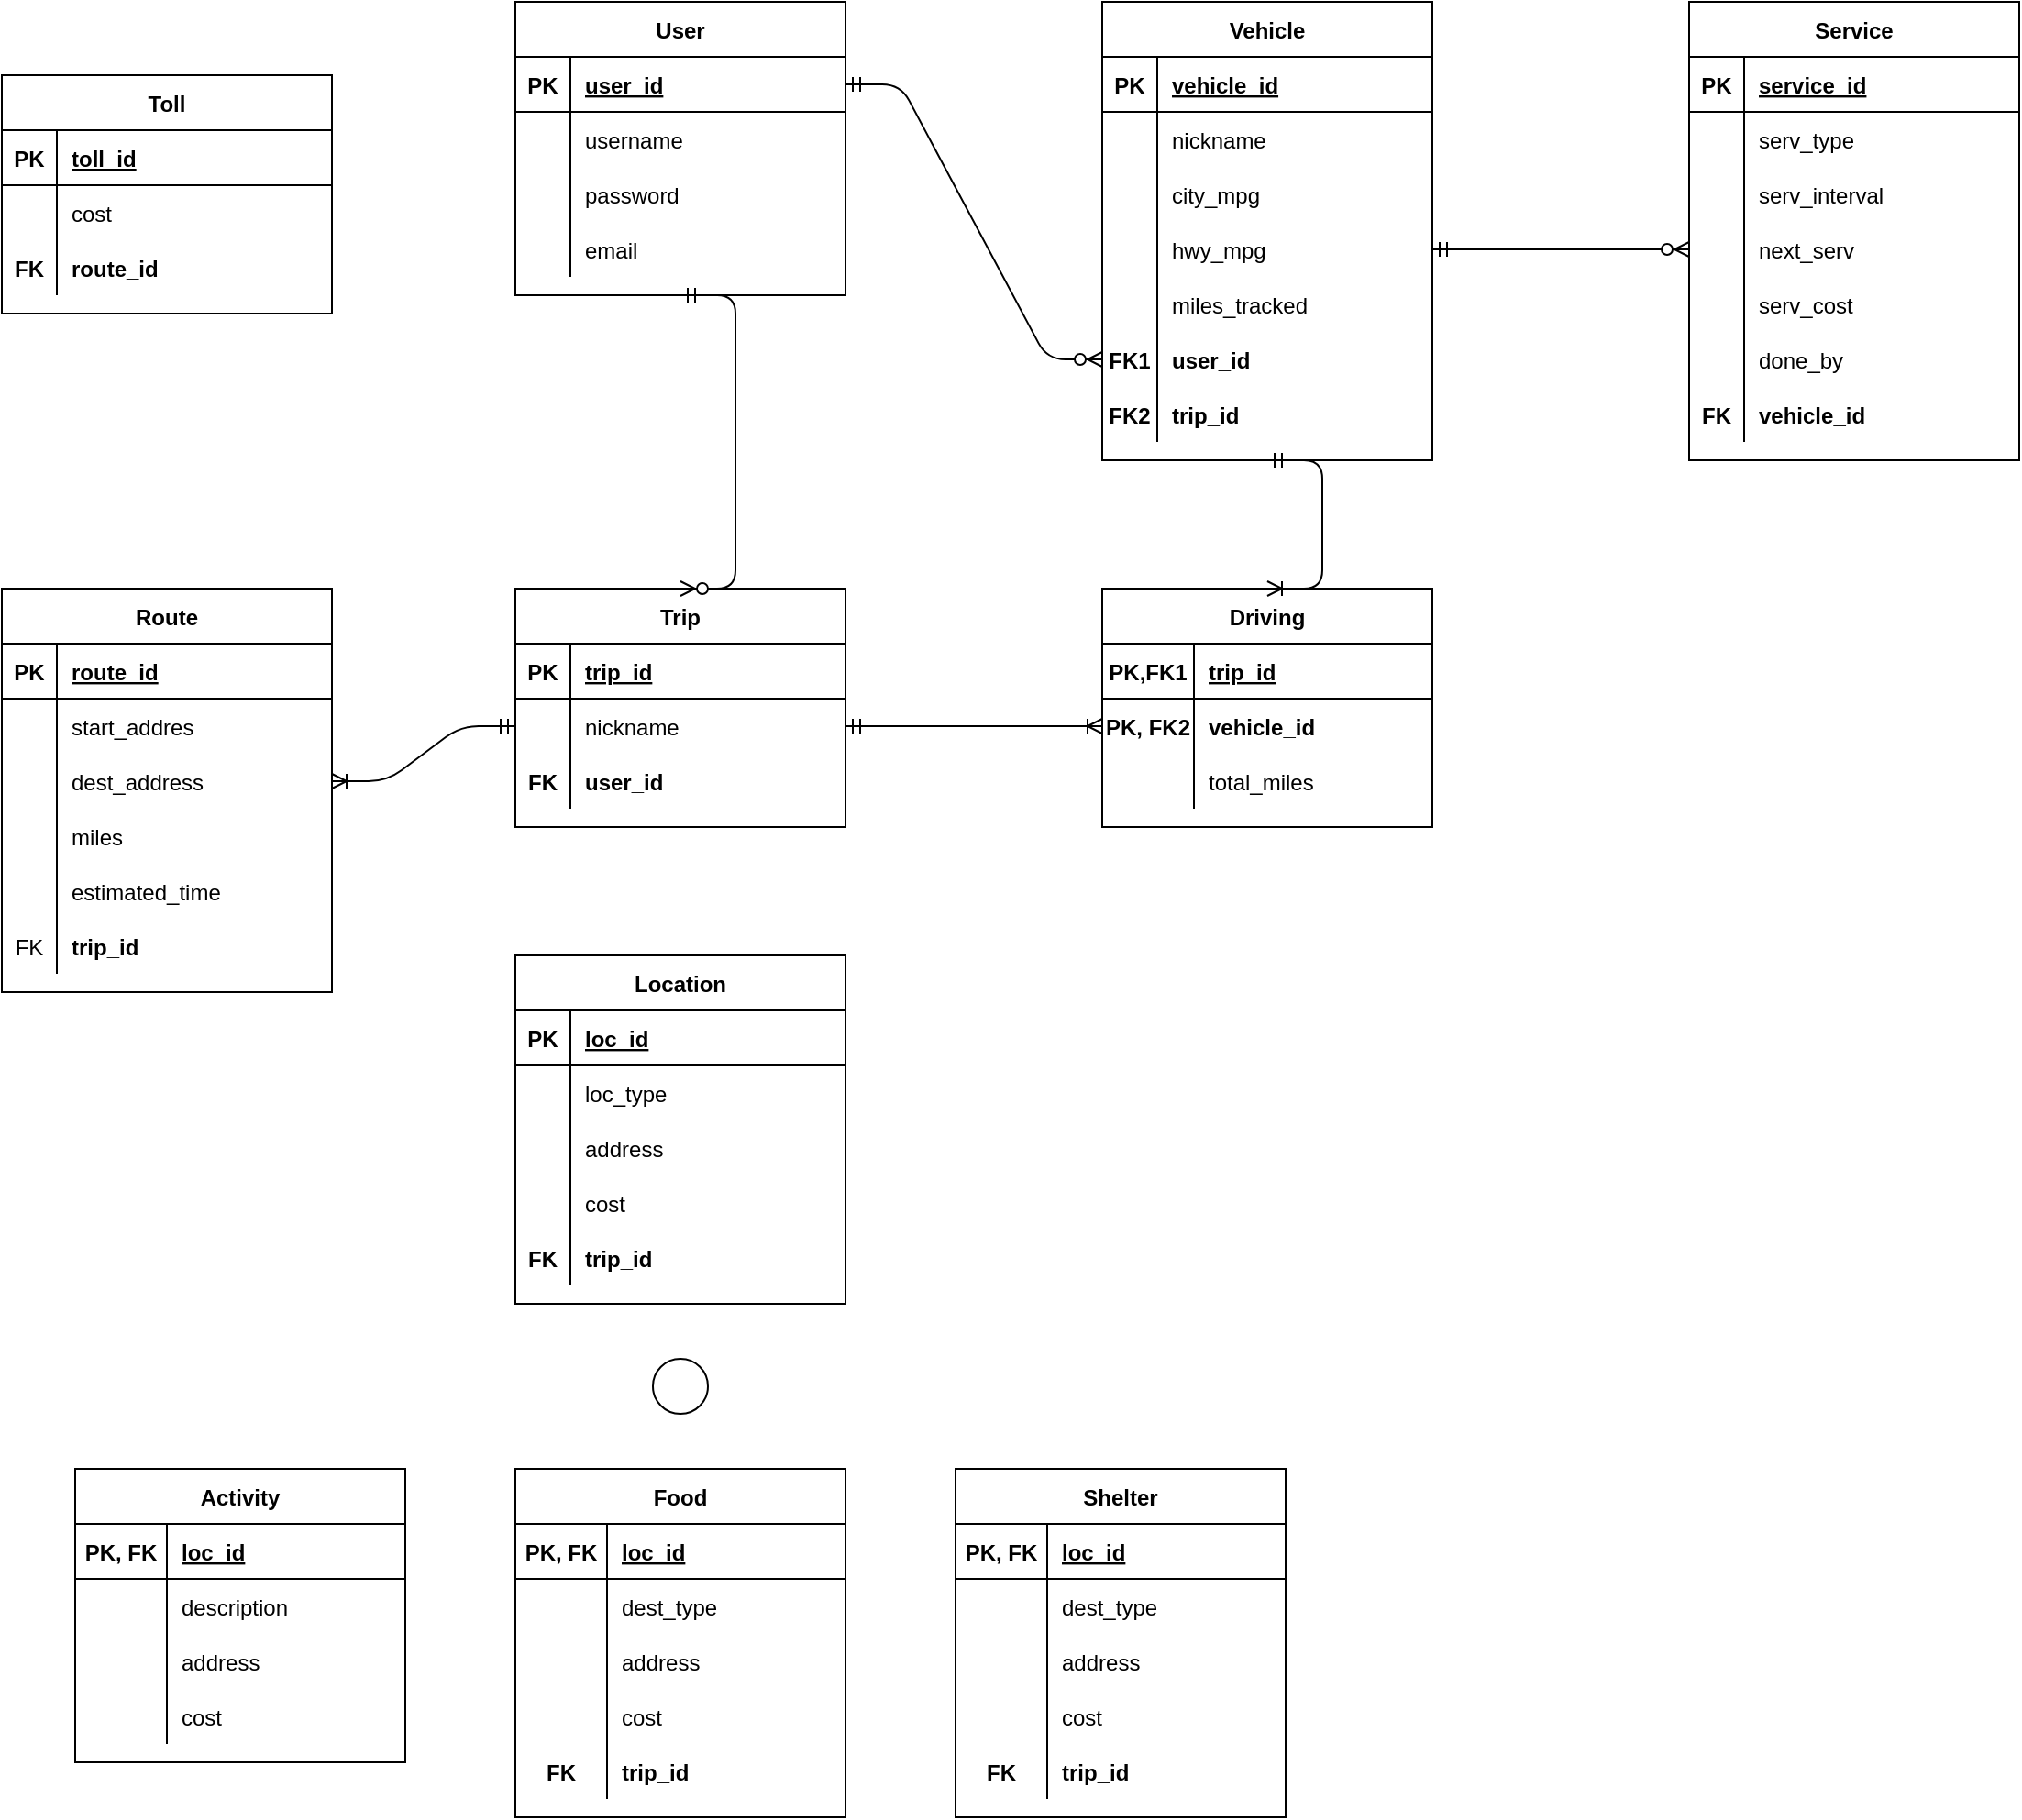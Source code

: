 <mxfile version="14.4.2" type="github">
  <diagram name="Page-1" id="9f46799a-70d6-7492-0946-bef42562c5a5">
    <mxGraphModel dx="2946" dy="1103" grid="1" gridSize="10" guides="1" tooltips="1" connect="1" arrows="1" fold="1" page="1" pageScale="1" pageWidth="1100" pageHeight="850" background="#ffffff" math="0" shadow="0">
      <root>
        <mxCell id="0" />
        <mxCell id="1" parent="0" />
        <mxCell id="Mc22LgpbHQMwx9RBva0N-15" value="Vehicle" style="shape=table;startSize=30;container=1;collapsible=1;childLayout=tableLayout;fixedRows=1;rowLines=0;fontStyle=1;align=center;resizeLast=1;" vertex="1" parent="1">
          <mxGeometry x="850" y="80" width="180" height="250" as="geometry" />
        </mxCell>
        <mxCell id="Mc22LgpbHQMwx9RBva0N-16" value="" style="shape=partialRectangle;collapsible=0;dropTarget=0;pointerEvents=0;fillColor=none;top=0;left=0;bottom=1;right=0;points=[[0,0.5],[1,0.5]];portConstraint=eastwest;" vertex="1" parent="Mc22LgpbHQMwx9RBva0N-15">
          <mxGeometry y="30" width="180" height="30" as="geometry" />
        </mxCell>
        <mxCell id="Mc22LgpbHQMwx9RBva0N-17" value="PK" style="shape=partialRectangle;connectable=0;fillColor=none;top=0;left=0;bottom=0;right=0;fontStyle=1;overflow=hidden;" vertex="1" parent="Mc22LgpbHQMwx9RBva0N-16">
          <mxGeometry width="30.0" height="30" as="geometry" />
        </mxCell>
        <mxCell id="Mc22LgpbHQMwx9RBva0N-18" value="vehicle_id" style="shape=partialRectangle;connectable=0;fillColor=none;top=0;left=0;bottom=0;right=0;align=left;spacingLeft=6;fontStyle=5;overflow=hidden;" vertex="1" parent="Mc22LgpbHQMwx9RBva0N-16">
          <mxGeometry x="30.0" width="150" height="30" as="geometry" />
        </mxCell>
        <mxCell id="Mc22LgpbHQMwx9RBva0N-19" value="" style="shape=partialRectangle;collapsible=0;dropTarget=0;pointerEvents=0;fillColor=none;top=0;left=0;bottom=0;right=0;points=[[0,0.5],[1,0.5]];portConstraint=eastwest;" vertex="1" parent="Mc22LgpbHQMwx9RBva0N-15">
          <mxGeometry y="60" width="180" height="30" as="geometry" />
        </mxCell>
        <mxCell id="Mc22LgpbHQMwx9RBva0N-20" value="" style="shape=partialRectangle;connectable=0;fillColor=none;top=0;left=0;bottom=0;right=0;editable=1;overflow=hidden;" vertex="1" parent="Mc22LgpbHQMwx9RBva0N-19">
          <mxGeometry width="30.0" height="30" as="geometry" />
        </mxCell>
        <mxCell id="Mc22LgpbHQMwx9RBva0N-21" value="nickname" style="shape=partialRectangle;connectable=0;fillColor=none;top=0;left=0;bottom=0;right=0;align=left;spacingLeft=6;overflow=hidden;" vertex="1" parent="Mc22LgpbHQMwx9RBva0N-19">
          <mxGeometry x="30.0" width="150" height="30" as="geometry" />
        </mxCell>
        <mxCell id="Mc22LgpbHQMwx9RBva0N-22" value="" style="shape=partialRectangle;collapsible=0;dropTarget=0;pointerEvents=0;fillColor=none;top=0;left=0;bottom=0;right=0;points=[[0,0.5],[1,0.5]];portConstraint=eastwest;" vertex="1" parent="Mc22LgpbHQMwx9RBva0N-15">
          <mxGeometry y="90" width="180" height="30" as="geometry" />
        </mxCell>
        <mxCell id="Mc22LgpbHQMwx9RBva0N-23" value="" style="shape=partialRectangle;connectable=0;fillColor=none;top=0;left=0;bottom=0;right=0;editable=1;overflow=hidden;" vertex="1" parent="Mc22LgpbHQMwx9RBva0N-22">
          <mxGeometry width="30.0" height="30" as="geometry" />
        </mxCell>
        <mxCell id="Mc22LgpbHQMwx9RBva0N-24" value="city_mpg" style="shape=partialRectangle;connectable=0;fillColor=none;top=0;left=0;bottom=0;right=0;align=left;spacingLeft=6;overflow=hidden;" vertex="1" parent="Mc22LgpbHQMwx9RBva0N-22">
          <mxGeometry x="30.0" width="150" height="30" as="geometry" />
        </mxCell>
        <mxCell id="Mc22LgpbHQMwx9RBva0N-25" value="" style="shape=partialRectangle;collapsible=0;dropTarget=0;pointerEvents=0;fillColor=none;top=0;left=0;bottom=0;right=0;points=[[0,0.5],[1,0.5]];portConstraint=eastwest;" vertex="1" parent="Mc22LgpbHQMwx9RBva0N-15">
          <mxGeometry y="120" width="180" height="30" as="geometry" />
        </mxCell>
        <mxCell id="Mc22LgpbHQMwx9RBva0N-26" value="" style="shape=partialRectangle;connectable=0;fillColor=none;top=0;left=0;bottom=0;right=0;editable=1;overflow=hidden;" vertex="1" parent="Mc22LgpbHQMwx9RBva0N-25">
          <mxGeometry width="30.0" height="30" as="geometry" />
        </mxCell>
        <mxCell id="Mc22LgpbHQMwx9RBva0N-27" value="hwy_mpg" style="shape=partialRectangle;connectable=0;fillColor=none;top=0;left=0;bottom=0;right=0;align=left;spacingLeft=6;overflow=hidden;" vertex="1" parent="Mc22LgpbHQMwx9RBva0N-25">
          <mxGeometry x="30.0" width="150" height="30" as="geometry" />
        </mxCell>
        <mxCell id="Mc22LgpbHQMwx9RBva0N-49" value="" style="shape=partialRectangle;collapsible=0;dropTarget=0;pointerEvents=0;fillColor=none;top=0;left=0;bottom=0;right=0;points=[[0,0.5],[1,0.5]];portConstraint=eastwest;" vertex="1" parent="Mc22LgpbHQMwx9RBva0N-15">
          <mxGeometry y="150" width="180" height="30" as="geometry" />
        </mxCell>
        <mxCell id="Mc22LgpbHQMwx9RBva0N-50" value="" style="shape=partialRectangle;connectable=0;fillColor=none;top=0;left=0;bottom=0;right=0;editable=1;overflow=hidden;" vertex="1" parent="Mc22LgpbHQMwx9RBva0N-49">
          <mxGeometry width="30.0" height="30" as="geometry" />
        </mxCell>
        <mxCell id="Mc22LgpbHQMwx9RBva0N-51" value="miles_tracked" style="shape=partialRectangle;connectable=0;fillColor=none;top=0;left=0;bottom=0;right=0;align=left;spacingLeft=6;overflow=hidden;" vertex="1" parent="Mc22LgpbHQMwx9RBva0N-49">
          <mxGeometry x="30.0" width="150" height="30" as="geometry" />
        </mxCell>
        <mxCell id="Mc22LgpbHQMwx9RBva0N-52" value="" style="shape=partialRectangle;collapsible=0;dropTarget=0;pointerEvents=0;fillColor=none;top=0;left=0;bottom=0;right=0;points=[[0,0.5],[1,0.5]];portConstraint=eastwest;" vertex="1" parent="Mc22LgpbHQMwx9RBva0N-15">
          <mxGeometry y="180" width="180" height="30" as="geometry" />
        </mxCell>
        <mxCell id="Mc22LgpbHQMwx9RBva0N-53" value="FK1" style="shape=partialRectangle;connectable=0;fillColor=none;top=0;left=0;bottom=0;right=0;editable=1;overflow=hidden;fontStyle=1" vertex="1" parent="Mc22LgpbHQMwx9RBva0N-52">
          <mxGeometry width="30.0" height="30" as="geometry" />
        </mxCell>
        <mxCell id="Mc22LgpbHQMwx9RBva0N-54" value="user_id" style="shape=partialRectangle;connectable=0;fillColor=none;top=0;left=0;bottom=0;right=0;align=left;spacingLeft=6;overflow=hidden;fontStyle=1" vertex="1" parent="Mc22LgpbHQMwx9RBva0N-52">
          <mxGeometry x="30.0" width="150" height="30" as="geometry" />
        </mxCell>
        <mxCell id="Mc22LgpbHQMwx9RBva0N-89" value="" style="shape=partialRectangle;collapsible=0;dropTarget=0;pointerEvents=0;fillColor=none;top=0;left=0;bottom=0;right=0;points=[[0,0.5],[1,0.5]];portConstraint=eastwest;" vertex="1" parent="Mc22LgpbHQMwx9RBva0N-15">
          <mxGeometry y="210" width="180" height="30" as="geometry" />
        </mxCell>
        <mxCell id="Mc22LgpbHQMwx9RBva0N-90" value="FK2" style="shape=partialRectangle;connectable=0;fillColor=none;top=0;left=0;bottom=0;right=0;editable=1;overflow=hidden;fontStyle=1" vertex="1" parent="Mc22LgpbHQMwx9RBva0N-89">
          <mxGeometry width="30.0" height="30" as="geometry" />
        </mxCell>
        <mxCell id="Mc22LgpbHQMwx9RBva0N-91" value="trip_id" style="shape=partialRectangle;connectable=0;fillColor=none;top=0;left=0;bottom=0;right=0;align=left;spacingLeft=6;overflow=hidden;fontStyle=1" vertex="1" parent="Mc22LgpbHQMwx9RBva0N-89">
          <mxGeometry x="30.0" width="150" height="30" as="geometry" />
        </mxCell>
        <mxCell id="Mc22LgpbHQMwx9RBva0N-32" value="User" style="shape=table;startSize=30;container=1;collapsible=1;childLayout=tableLayout;fixedRows=1;rowLines=0;fontStyle=1;align=center;resizeLast=1;" vertex="1" parent="1">
          <mxGeometry x="530" y="80" width="180" height="160" as="geometry" />
        </mxCell>
        <mxCell id="Mc22LgpbHQMwx9RBva0N-33" value="" style="shape=partialRectangle;collapsible=0;dropTarget=0;pointerEvents=0;fillColor=none;top=0;left=0;bottom=1;right=0;points=[[0,0.5],[1,0.5]];portConstraint=eastwest;" vertex="1" parent="Mc22LgpbHQMwx9RBva0N-32">
          <mxGeometry y="30" width="180" height="30" as="geometry" />
        </mxCell>
        <mxCell id="Mc22LgpbHQMwx9RBva0N-34" value="PK" style="shape=partialRectangle;connectable=0;fillColor=none;top=0;left=0;bottom=0;right=0;fontStyle=1;overflow=hidden;" vertex="1" parent="Mc22LgpbHQMwx9RBva0N-33">
          <mxGeometry width="30" height="30" as="geometry" />
        </mxCell>
        <mxCell id="Mc22LgpbHQMwx9RBva0N-35" value="user_id" style="shape=partialRectangle;connectable=0;fillColor=none;top=0;left=0;bottom=0;right=0;align=left;spacingLeft=6;fontStyle=5;overflow=hidden;" vertex="1" parent="Mc22LgpbHQMwx9RBva0N-33">
          <mxGeometry x="30" width="150" height="30" as="geometry" />
        </mxCell>
        <mxCell id="Mc22LgpbHQMwx9RBva0N-36" value="" style="shape=partialRectangle;collapsible=0;dropTarget=0;pointerEvents=0;fillColor=none;top=0;left=0;bottom=0;right=0;points=[[0,0.5],[1,0.5]];portConstraint=eastwest;" vertex="1" parent="Mc22LgpbHQMwx9RBva0N-32">
          <mxGeometry y="60" width="180" height="30" as="geometry" />
        </mxCell>
        <mxCell id="Mc22LgpbHQMwx9RBva0N-37" value="" style="shape=partialRectangle;connectable=0;fillColor=none;top=0;left=0;bottom=0;right=0;editable=1;overflow=hidden;" vertex="1" parent="Mc22LgpbHQMwx9RBva0N-36">
          <mxGeometry width="30" height="30" as="geometry" />
        </mxCell>
        <mxCell id="Mc22LgpbHQMwx9RBva0N-38" value="username" style="shape=partialRectangle;connectable=0;fillColor=none;top=0;left=0;bottom=0;right=0;align=left;spacingLeft=6;overflow=hidden;" vertex="1" parent="Mc22LgpbHQMwx9RBva0N-36">
          <mxGeometry x="30" width="150" height="30" as="geometry" />
        </mxCell>
        <mxCell id="Mc22LgpbHQMwx9RBva0N-39" value="" style="shape=partialRectangle;collapsible=0;dropTarget=0;pointerEvents=0;fillColor=none;top=0;left=0;bottom=0;right=0;points=[[0,0.5],[1,0.5]];portConstraint=eastwest;" vertex="1" parent="Mc22LgpbHQMwx9RBva0N-32">
          <mxGeometry y="90" width="180" height="30" as="geometry" />
        </mxCell>
        <mxCell id="Mc22LgpbHQMwx9RBva0N-40" value="" style="shape=partialRectangle;connectable=0;fillColor=none;top=0;left=0;bottom=0;right=0;editable=1;overflow=hidden;" vertex="1" parent="Mc22LgpbHQMwx9RBva0N-39">
          <mxGeometry width="30" height="30" as="geometry" />
        </mxCell>
        <mxCell id="Mc22LgpbHQMwx9RBva0N-41" value="password" style="shape=partialRectangle;connectable=0;fillColor=none;top=0;left=0;bottom=0;right=0;align=left;spacingLeft=6;overflow=hidden;" vertex="1" parent="Mc22LgpbHQMwx9RBva0N-39">
          <mxGeometry x="30" width="150" height="30" as="geometry" />
        </mxCell>
        <mxCell id="Mc22LgpbHQMwx9RBva0N-42" value="" style="shape=partialRectangle;collapsible=0;dropTarget=0;pointerEvents=0;fillColor=none;top=0;left=0;bottom=0;right=0;points=[[0,0.5],[1,0.5]];portConstraint=eastwest;" vertex="1" parent="Mc22LgpbHQMwx9RBva0N-32">
          <mxGeometry y="120" width="180" height="30" as="geometry" />
        </mxCell>
        <mxCell id="Mc22LgpbHQMwx9RBva0N-43" value="" style="shape=partialRectangle;connectable=0;fillColor=none;top=0;left=0;bottom=0;right=0;editable=1;overflow=hidden;" vertex="1" parent="Mc22LgpbHQMwx9RBva0N-42">
          <mxGeometry width="30" height="30" as="geometry" />
        </mxCell>
        <mxCell id="Mc22LgpbHQMwx9RBva0N-44" value="email" style="shape=partialRectangle;connectable=0;fillColor=none;top=0;left=0;bottom=0;right=0;align=left;spacingLeft=6;overflow=hidden;" vertex="1" parent="Mc22LgpbHQMwx9RBva0N-42">
          <mxGeometry x="30" width="150" height="30" as="geometry" />
        </mxCell>
        <mxCell id="Mc22LgpbHQMwx9RBva0N-48" value="" style="edgeStyle=entityRelationEdgeStyle;fontSize=12;html=1;endArrow=ERzeroToMany;startArrow=ERmandOne;entryX=0;entryY=0.5;entryDx=0;entryDy=0;exitX=1;exitY=0.5;exitDx=0;exitDy=0;" edge="1" parent="1" source="Mc22LgpbHQMwx9RBva0N-33" target="Mc22LgpbHQMwx9RBva0N-52">
          <mxGeometry width="100" height="100" relative="1" as="geometry">
            <mxPoint x="720" y="155" as="sourcePoint" />
            <mxPoint x="620" y="350" as="targetPoint" />
          </mxGeometry>
        </mxCell>
        <mxCell id="Mc22LgpbHQMwx9RBva0N-92" value="Service" style="shape=table;startSize=30;container=1;collapsible=1;childLayout=tableLayout;fixedRows=1;rowLines=0;fontStyle=1;align=center;resizeLast=1;" vertex="1" parent="1">
          <mxGeometry x="1170" y="80" width="180" height="250" as="geometry" />
        </mxCell>
        <mxCell id="Mc22LgpbHQMwx9RBva0N-93" value="" style="shape=partialRectangle;collapsible=0;dropTarget=0;pointerEvents=0;fillColor=none;top=0;left=0;bottom=1;right=0;points=[[0,0.5],[1,0.5]];portConstraint=eastwest;" vertex="1" parent="Mc22LgpbHQMwx9RBva0N-92">
          <mxGeometry y="30" width="180" height="30" as="geometry" />
        </mxCell>
        <mxCell id="Mc22LgpbHQMwx9RBva0N-94" value="PK" style="shape=partialRectangle;connectable=0;fillColor=none;top=0;left=0;bottom=0;right=0;fontStyle=1;overflow=hidden;" vertex="1" parent="Mc22LgpbHQMwx9RBva0N-93">
          <mxGeometry width="30.0" height="30" as="geometry" />
        </mxCell>
        <mxCell id="Mc22LgpbHQMwx9RBva0N-95" value="service_id" style="shape=partialRectangle;connectable=0;fillColor=none;top=0;left=0;bottom=0;right=0;align=left;spacingLeft=6;fontStyle=5;overflow=hidden;" vertex="1" parent="Mc22LgpbHQMwx9RBva0N-93">
          <mxGeometry x="30.0" width="150" height="30" as="geometry" />
        </mxCell>
        <mxCell id="Mc22LgpbHQMwx9RBva0N-96" value="" style="shape=partialRectangle;collapsible=0;dropTarget=0;pointerEvents=0;fillColor=none;top=0;left=0;bottom=0;right=0;points=[[0,0.5],[1,0.5]];portConstraint=eastwest;" vertex="1" parent="Mc22LgpbHQMwx9RBva0N-92">
          <mxGeometry y="60" width="180" height="30" as="geometry" />
        </mxCell>
        <mxCell id="Mc22LgpbHQMwx9RBva0N-97" value="" style="shape=partialRectangle;connectable=0;fillColor=none;top=0;left=0;bottom=0;right=0;editable=1;overflow=hidden;" vertex="1" parent="Mc22LgpbHQMwx9RBva0N-96">
          <mxGeometry width="30.0" height="30" as="geometry" />
        </mxCell>
        <mxCell id="Mc22LgpbHQMwx9RBva0N-98" value="serv_type" style="shape=partialRectangle;connectable=0;fillColor=none;top=0;left=0;bottom=0;right=0;align=left;spacingLeft=6;overflow=hidden;" vertex="1" parent="Mc22LgpbHQMwx9RBva0N-96">
          <mxGeometry x="30.0" width="150" height="30" as="geometry" />
        </mxCell>
        <mxCell id="Mc22LgpbHQMwx9RBva0N-99" value="" style="shape=partialRectangle;collapsible=0;dropTarget=0;pointerEvents=0;fillColor=none;top=0;left=0;bottom=0;right=0;points=[[0,0.5],[1,0.5]];portConstraint=eastwest;" vertex="1" parent="Mc22LgpbHQMwx9RBva0N-92">
          <mxGeometry y="90" width="180" height="30" as="geometry" />
        </mxCell>
        <mxCell id="Mc22LgpbHQMwx9RBva0N-100" value="" style="shape=partialRectangle;connectable=0;fillColor=none;top=0;left=0;bottom=0;right=0;editable=1;overflow=hidden;" vertex="1" parent="Mc22LgpbHQMwx9RBva0N-99">
          <mxGeometry width="30.0" height="30" as="geometry" />
        </mxCell>
        <mxCell id="Mc22LgpbHQMwx9RBva0N-101" value="serv_interval" style="shape=partialRectangle;connectable=0;fillColor=none;top=0;left=0;bottom=0;right=0;align=left;spacingLeft=6;overflow=hidden;" vertex="1" parent="Mc22LgpbHQMwx9RBva0N-99">
          <mxGeometry x="30.0" width="150" height="30" as="geometry" />
        </mxCell>
        <mxCell id="Mc22LgpbHQMwx9RBva0N-102" value="" style="shape=partialRectangle;collapsible=0;dropTarget=0;pointerEvents=0;fillColor=none;top=0;left=0;bottom=0;right=0;points=[[0,0.5],[1,0.5]];portConstraint=eastwest;" vertex="1" parent="Mc22LgpbHQMwx9RBva0N-92">
          <mxGeometry y="120" width="180" height="30" as="geometry" />
        </mxCell>
        <mxCell id="Mc22LgpbHQMwx9RBva0N-103" value="" style="shape=partialRectangle;connectable=0;fillColor=none;top=0;left=0;bottom=0;right=0;editable=1;overflow=hidden;" vertex="1" parent="Mc22LgpbHQMwx9RBva0N-102">
          <mxGeometry width="30.0" height="30" as="geometry" />
        </mxCell>
        <mxCell id="Mc22LgpbHQMwx9RBva0N-104" value="next_serv" style="shape=partialRectangle;connectable=0;fillColor=none;top=0;left=0;bottom=0;right=0;align=left;spacingLeft=6;overflow=hidden;" vertex="1" parent="Mc22LgpbHQMwx9RBva0N-102">
          <mxGeometry x="30.0" width="150" height="30" as="geometry" />
        </mxCell>
        <mxCell id="Mc22LgpbHQMwx9RBva0N-105" value="" style="shape=partialRectangle;collapsible=0;dropTarget=0;pointerEvents=0;fillColor=none;top=0;left=0;bottom=0;right=0;points=[[0,0.5],[1,0.5]];portConstraint=eastwest;" vertex="1" parent="Mc22LgpbHQMwx9RBva0N-92">
          <mxGeometry y="150" width="180" height="30" as="geometry" />
        </mxCell>
        <mxCell id="Mc22LgpbHQMwx9RBva0N-106" value="" style="shape=partialRectangle;connectable=0;fillColor=none;top=0;left=0;bottom=0;right=0;editable=1;overflow=hidden;" vertex="1" parent="Mc22LgpbHQMwx9RBva0N-105">
          <mxGeometry width="30.0" height="30" as="geometry" />
        </mxCell>
        <mxCell id="Mc22LgpbHQMwx9RBva0N-107" value="serv_cost" style="shape=partialRectangle;connectable=0;fillColor=none;top=0;left=0;bottom=0;right=0;align=left;spacingLeft=6;overflow=hidden;" vertex="1" parent="Mc22LgpbHQMwx9RBva0N-105">
          <mxGeometry x="30.0" width="150" height="30" as="geometry" />
        </mxCell>
        <mxCell id="Mc22LgpbHQMwx9RBva0N-108" value="" style="shape=partialRectangle;collapsible=0;dropTarget=0;pointerEvents=0;fillColor=none;top=0;left=0;bottom=0;right=0;points=[[0,0.5],[1,0.5]];portConstraint=eastwest;" vertex="1" parent="Mc22LgpbHQMwx9RBva0N-92">
          <mxGeometry y="180" width="180" height="30" as="geometry" />
        </mxCell>
        <mxCell id="Mc22LgpbHQMwx9RBva0N-109" value="" style="shape=partialRectangle;connectable=0;fillColor=none;top=0;left=0;bottom=0;right=0;editable=1;overflow=hidden;fontStyle=1" vertex="1" parent="Mc22LgpbHQMwx9RBva0N-108">
          <mxGeometry width="30.0" height="30" as="geometry" />
        </mxCell>
        <mxCell id="Mc22LgpbHQMwx9RBva0N-110" value="done_by" style="shape=partialRectangle;connectable=0;fillColor=none;top=0;left=0;bottom=0;right=0;align=left;spacingLeft=6;overflow=hidden;fontStyle=0" vertex="1" parent="Mc22LgpbHQMwx9RBva0N-108">
          <mxGeometry x="30.0" width="150" height="30" as="geometry" />
        </mxCell>
        <mxCell id="Mc22LgpbHQMwx9RBva0N-111" value="" style="shape=partialRectangle;collapsible=0;dropTarget=0;pointerEvents=0;fillColor=none;top=0;left=0;bottom=0;right=0;points=[[0,0.5],[1,0.5]];portConstraint=eastwest;" vertex="1" parent="Mc22LgpbHQMwx9RBva0N-92">
          <mxGeometry y="210" width="180" height="30" as="geometry" />
        </mxCell>
        <mxCell id="Mc22LgpbHQMwx9RBva0N-112" value="FK" style="shape=partialRectangle;connectable=0;fillColor=none;top=0;left=0;bottom=0;right=0;editable=1;overflow=hidden;fontStyle=1" vertex="1" parent="Mc22LgpbHQMwx9RBva0N-111">
          <mxGeometry width="30.0" height="30" as="geometry" />
        </mxCell>
        <mxCell id="Mc22LgpbHQMwx9RBva0N-113" value="vehicle_id" style="shape=partialRectangle;connectable=0;fillColor=none;top=0;left=0;bottom=0;right=0;align=left;spacingLeft=6;overflow=hidden;fontStyle=1" vertex="1" parent="Mc22LgpbHQMwx9RBva0N-111">
          <mxGeometry x="30.0" width="150" height="30" as="geometry" />
        </mxCell>
        <mxCell id="Mc22LgpbHQMwx9RBva0N-114" value="" style="edgeStyle=entityRelationEdgeStyle;fontSize=12;html=1;endArrow=ERzeroToMany;startArrow=ERmandOne;exitX=1;exitY=0.5;exitDx=0;exitDy=0;entryX=0;entryY=0.5;entryDx=0;entryDy=0;" edge="1" parent="1" source="Mc22LgpbHQMwx9RBva0N-25" target="Mc22LgpbHQMwx9RBva0N-102">
          <mxGeometry width="100" height="100" relative="1" as="geometry">
            <mxPoint x="520" y="630" as="sourcePoint" />
            <mxPoint x="620" y="530" as="targetPoint" />
          </mxGeometry>
        </mxCell>
        <mxCell id="Mc22LgpbHQMwx9RBva0N-115" value="Trip" style="shape=table;startSize=30;container=1;collapsible=1;childLayout=tableLayout;fixedRows=1;rowLines=0;fontStyle=1;align=center;resizeLast=1;" vertex="1" parent="1">
          <mxGeometry x="530" y="400" width="180" height="130" as="geometry" />
        </mxCell>
        <mxCell id="Mc22LgpbHQMwx9RBva0N-116" value="" style="shape=partialRectangle;collapsible=0;dropTarget=0;pointerEvents=0;fillColor=none;top=0;left=0;bottom=1;right=0;points=[[0,0.5],[1,0.5]];portConstraint=eastwest;" vertex="1" parent="Mc22LgpbHQMwx9RBva0N-115">
          <mxGeometry y="30" width="180" height="30" as="geometry" />
        </mxCell>
        <mxCell id="Mc22LgpbHQMwx9RBva0N-117" value="PK" style="shape=partialRectangle;connectable=0;fillColor=none;top=0;left=0;bottom=0;right=0;fontStyle=1;overflow=hidden;" vertex="1" parent="Mc22LgpbHQMwx9RBva0N-116">
          <mxGeometry width="30" height="30" as="geometry" />
        </mxCell>
        <mxCell id="Mc22LgpbHQMwx9RBva0N-118" value="trip_id" style="shape=partialRectangle;connectable=0;fillColor=none;top=0;left=0;bottom=0;right=0;align=left;spacingLeft=6;fontStyle=5;overflow=hidden;" vertex="1" parent="Mc22LgpbHQMwx9RBva0N-116">
          <mxGeometry x="30" width="150" height="30" as="geometry" />
        </mxCell>
        <mxCell id="Mc22LgpbHQMwx9RBva0N-119" value="" style="shape=partialRectangle;collapsible=0;dropTarget=0;pointerEvents=0;fillColor=none;top=0;left=0;bottom=0;right=0;points=[[0,0.5],[1,0.5]];portConstraint=eastwest;" vertex="1" parent="Mc22LgpbHQMwx9RBva0N-115">
          <mxGeometry y="60" width="180" height="30" as="geometry" />
        </mxCell>
        <mxCell id="Mc22LgpbHQMwx9RBva0N-120" value="" style="shape=partialRectangle;connectable=0;fillColor=none;top=0;left=0;bottom=0;right=0;editable=1;overflow=hidden;" vertex="1" parent="Mc22LgpbHQMwx9RBva0N-119">
          <mxGeometry width="30" height="30" as="geometry" />
        </mxCell>
        <mxCell id="Mc22LgpbHQMwx9RBva0N-121" value="nickname" style="shape=partialRectangle;connectable=0;fillColor=none;top=0;left=0;bottom=0;right=0;align=left;spacingLeft=6;overflow=hidden;" vertex="1" parent="Mc22LgpbHQMwx9RBva0N-119">
          <mxGeometry x="30" width="150" height="30" as="geometry" />
        </mxCell>
        <mxCell id="Mc22LgpbHQMwx9RBva0N-128" value="" style="shape=partialRectangle;collapsible=0;dropTarget=0;pointerEvents=0;fillColor=none;top=0;left=0;bottom=0;right=0;points=[[0,0.5],[1,0.5]];portConstraint=eastwest;" vertex="1" parent="Mc22LgpbHQMwx9RBva0N-115">
          <mxGeometry y="90" width="180" height="30" as="geometry" />
        </mxCell>
        <mxCell id="Mc22LgpbHQMwx9RBva0N-129" value="FK" style="shape=partialRectangle;connectable=0;fillColor=none;top=0;left=0;bottom=0;right=0;editable=1;overflow=hidden;fontStyle=1" vertex="1" parent="Mc22LgpbHQMwx9RBva0N-128">
          <mxGeometry width="30" height="30" as="geometry" />
        </mxCell>
        <mxCell id="Mc22LgpbHQMwx9RBva0N-130" value="user_id" style="shape=partialRectangle;connectable=0;fillColor=none;top=0;left=0;bottom=0;right=0;align=left;spacingLeft=6;overflow=hidden;fontStyle=1" vertex="1" parent="Mc22LgpbHQMwx9RBva0N-128">
          <mxGeometry x="30" width="150" height="30" as="geometry" />
        </mxCell>
        <mxCell id="Mc22LgpbHQMwx9RBva0N-143" value="" style="edgeStyle=entityRelationEdgeStyle;fontSize=12;html=1;endArrow=ERzeroToMany;startArrow=ERmandOne;exitX=0.5;exitY=1;exitDx=0;exitDy=0;entryX=0.5;entryY=0;entryDx=0;entryDy=0;" edge="1" parent="1" source="Mc22LgpbHQMwx9RBva0N-32" target="Mc22LgpbHQMwx9RBva0N-115">
          <mxGeometry width="100" height="100" relative="1" as="geometry">
            <mxPoint x="360" y="240" as="sourcePoint" />
            <mxPoint x="410" y="480" as="targetPoint" />
          </mxGeometry>
        </mxCell>
        <mxCell id="Mc22LgpbHQMwx9RBva0N-149" value="Driving" style="shape=table;startSize=30;container=1;collapsible=1;childLayout=tableLayout;fixedRows=1;rowLines=0;fontStyle=1;align=center;resizeLast=1;" vertex="1" parent="1">
          <mxGeometry x="850" y="400" width="180" height="130" as="geometry" />
        </mxCell>
        <mxCell id="Mc22LgpbHQMwx9RBva0N-150" value="" style="shape=partialRectangle;collapsible=0;dropTarget=0;pointerEvents=0;fillColor=none;top=0;left=0;bottom=1;right=0;points=[[0,0.5],[1,0.5]];portConstraint=eastwest;" vertex="1" parent="Mc22LgpbHQMwx9RBva0N-149">
          <mxGeometry y="30" width="180" height="30" as="geometry" />
        </mxCell>
        <mxCell id="Mc22LgpbHQMwx9RBva0N-151" value="PK,FK1" style="shape=partialRectangle;connectable=0;fillColor=none;top=0;left=0;bottom=0;right=0;fontStyle=1;overflow=hidden;" vertex="1" parent="Mc22LgpbHQMwx9RBva0N-150">
          <mxGeometry width="50" height="30" as="geometry" />
        </mxCell>
        <mxCell id="Mc22LgpbHQMwx9RBva0N-152" value="trip_id" style="shape=partialRectangle;connectable=0;fillColor=none;top=0;left=0;bottom=0;right=0;align=left;spacingLeft=6;fontStyle=5;overflow=hidden;" vertex="1" parent="Mc22LgpbHQMwx9RBva0N-150">
          <mxGeometry x="50" width="130" height="30" as="geometry" />
        </mxCell>
        <mxCell id="Mc22LgpbHQMwx9RBva0N-156" value="" style="shape=partialRectangle;collapsible=0;dropTarget=0;pointerEvents=0;fillColor=none;top=0;left=0;bottom=0;right=0;points=[[0,0.5],[1,0.5]];portConstraint=eastwest;" vertex="1" parent="Mc22LgpbHQMwx9RBva0N-149">
          <mxGeometry y="60" width="180" height="30" as="geometry" />
        </mxCell>
        <mxCell id="Mc22LgpbHQMwx9RBva0N-157" value="PK, FK2" style="shape=partialRectangle;connectable=0;fillColor=none;top=0;left=0;bottom=0;right=0;editable=1;overflow=hidden;fontStyle=1" vertex="1" parent="Mc22LgpbHQMwx9RBva0N-156">
          <mxGeometry width="50" height="30" as="geometry" />
        </mxCell>
        <mxCell id="Mc22LgpbHQMwx9RBva0N-158" value="vehicle_id" style="shape=partialRectangle;connectable=0;fillColor=none;top=0;left=0;bottom=0;right=0;align=left;spacingLeft=6;overflow=hidden;fontStyle=1" vertex="1" parent="Mc22LgpbHQMwx9RBva0N-156">
          <mxGeometry x="50" width="130" height="30" as="geometry" />
        </mxCell>
        <mxCell id="Mc22LgpbHQMwx9RBva0N-178" value="" style="shape=partialRectangle;collapsible=0;dropTarget=0;pointerEvents=0;fillColor=none;top=0;left=0;bottom=0;right=0;points=[[0,0.5],[1,0.5]];portConstraint=eastwest;" vertex="1" parent="Mc22LgpbHQMwx9RBva0N-149">
          <mxGeometry y="90" width="180" height="30" as="geometry" />
        </mxCell>
        <mxCell id="Mc22LgpbHQMwx9RBva0N-179" value="" style="shape=partialRectangle;connectable=0;fillColor=none;top=0;left=0;bottom=0;right=0;editable=1;overflow=hidden;fontStyle=1" vertex="1" parent="Mc22LgpbHQMwx9RBva0N-178">
          <mxGeometry width="50" height="30" as="geometry" />
        </mxCell>
        <mxCell id="Mc22LgpbHQMwx9RBva0N-180" value="total_miles" style="shape=partialRectangle;connectable=0;fillColor=none;top=0;left=0;bottom=0;right=0;align=left;spacingLeft=6;overflow=hidden;fontStyle=0" vertex="1" parent="Mc22LgpbHQMwx9RBva0N-178">
          <mxGeometry x="50" width="130" height="30" as="geometry" />
        </mxCell>
        <mxCell id="Mc22LgpbHQMwx9RBva0N-160" value="" style="edgeStyle=entityRelationEdgeStyle;fontSize=12;html=1;endArrow=ERoneToMany;startArrow=ERmandOne;exitX=1;exitY=0.5;exitDx=0;exitDy=0;entryX=0;entryY=0.5;entryDx=0;entryDy=0;" edge="1" parent="1" source="Mc22LgpbHQMwx9RBva0N-119" target="Mc22LgpbHQMwx9RBva0N-156">
          <mxGeometry width="100" height="100" relative="1" as="geometry">
            <mxPoint x="520" y="440" as="sourcePoint" />
            <mxPoint x="620" y="340" as="targetPoint" />
          </mxGeometry>
        </mxCell>
        <mxCell id="Mc22LgpbHQMwx9RBva0N-161" value="" style="edgeStyle=entityRelationEdgeStyle;fontSize=12;html=1;endArrow=ERoneToMany;startArrow=ERmandOne;exitX=0.5;exitY=1;exitDx=0;exitDy=0;entryX=0.5;entryY=0;entryDx=0;entryDy=0;" edge="1" parent="1" source="Mc22LgpbHQMwx9RBva0N-15" target="Mc22LgpbHQMwx9RBva0N-149">
          <mxGeometry width="100" height="100" relative="1" as="geometry">
            <mxPoint x="720" y="485" as="sourcePoint" />
            <mxPoint x="880" y="370" as="targetPoint" />
          </mxGeometry>
        </mxCell>
        <mxCell id="Mc22LgpbHQMwx9RBva0N-162" value="Location" style="shape=table;startSize=30;container=1;collapsible=1;childLayout=tableLayout;fixedRows=1;rowLines=0;fontStyle=1;align=center;resizeLast=1;" vertex="1" parent="1">
          <mxGeometry x="530" y="600" width="180" height="190" as="geometry" />
        </mxCell>
        <mxCell id="Mc22LgpbHQMwx9RBva0N-163" value="" style="shape=partialRectangle;collapsible=0;dropTarget=0;pointerEvents=0;fillColor=none;top=0;left=0;bottom=1;right=0;points=[[0,0.5],[1,0.5]];portConstraint=eastwest;" vertex="1" parent="Mc22LgpbHQMwx9RBva0N-162">
          <mxGeometry y="30" width="180" height="30" as="geometry" />
        </mxCell>
        <mxCell id="Mc22LgpbHQMwx9RBva0N-164" value="PK" style="shape=partialRectangle;connectable=0;fillColor=none;top=0;left=0;bottom=0;right=0;fontStyle=1;overflow=hidden;" vertex="1" parent="Mc22LgpbHQMwx9RBva0N-163">
          <mxGeometry width="30" height="30" as="geometry" />
        </mxCell>
        <mxCell id="Mc22LgpbHQMwx9RBva0N-165" value="loc_id" style="shape=partialRectangle;connectable=0;fillColor=none;top=0;left=0;bottom=0;right=0;align=left;spacingLeft=6;fontStyle=5;overflow=hidden;" vertex="1" parent="Mc22LgpbHQMwx9RBva0N-163">
          <mxGeometry x="30" width="150" height="30" as="geometry" />
        </mxCell>
        <mxCell id="Mc22LgpbHQMwx9RBva0N-166" value="" style="shape=partialRectangle;collapsible=0;dropTarget=0;pointerEvents=0;fillColor=none;top=0;left=0;bottom=0;right=0;points=[[0,0.5],[1,0.5]];portConstraint=eastwest;" vertex="1" parent="Mc22LgpbHQMwx9RBva0N-162">
          <mxGeometry y="60" width="180" height="30" as="geometry" />
        </mxCell>
        <mxCell id="Mc22LgpbHQMwx9RBva0N-167" value="" style="shape=partialRectangle;connectable=0;fillColor=none;top=0;left=0;bottom=0;right=0;editable=1;overflow=hidden;" vertex="1" parent="Mc22LgpbHQMwx9RBva0N-166">
          <mxGeometry width="30" height="30" as="geometry" />
        </mxCell>
        <mxCell id="Mc22LgpbHQMwx9RBva0N-168" value="loc_type" style="shape=partialRectangle;connectable=0;fillColor=none;top=0;left=0;bottom=0;right=0;align=left;spacingLeft=6;overflow=hidden;" vertex="1" parent="Mc22LgpbHQMwx9RBva0N-166">
          <mxGeometry x="30" width="150" height="30" as="geometry" />
        </mxCell>
        <mxCell id="Mc22LgpbHQMwx9RBva0N-172" value="" style="shape=partialRectangle;collapsible=0;dropTarget=0;pointerEvents=0;fillColor=none;top=0;left=0;bottom=0;right=0;points=[[0,0.5],[1,0.5]];portConstraint=eastwest;" vertex="1" parent="Mc22LgpbHQMwx9RBva0N-162">
          <mxGeometry y="90" width="180" height="30" as="geometry" />
        </mxCell>
        <mxCell id="Mc22LgpbHQMwx9RBva0N-173" value="" style="shape=partialRectangle;connectable=0;fillColor=none;top=0;left=0;bottom=0;right=0;editable=1;overflow=hidden;" vertex="1" parent="Mc22LgpbHQMwx9RBva0N-172">
          <mxGeometry width="30" height="30" as="geometry" />
        </mxCell>
        <mxCell id="Mc22LgpbHQMwx9RBva0N-174" value="address" style="shape=partialRectangle;connectable=0;fillColor=none;top=0;left=0;bottom=0;right=0;align=left;spacingLeft=6;overflow=hidden;" vertex="1" parent="Mc22LgpbHQMwx9RBva0N-172">
          <mxGeometry x="30" width="150" height="30" as="geometry" />
        </mxCell>
        <mxCell id="Mc22LgpbHQMwx9RBva0N-175" value="" style="shape=partialRectangle;collapsible=0;dropTarget=0;pointerEvents=0;fillColor=none;top=0;left=0;bottom=0;right=0;points=[[0,0.5],[1,0.5]];portConstraint=eastwest;" vertex="1" parent="Mc22LgpbHQMwx9RBva0N-162">
          <mxGeometry y="120" width="180" height="30" as="geometry" />
        </mxCell>
        <mxCell id="Mc22LgpbHQMwx9RBva0N-176" value="" style="shape=partialRectangle;connectable=0;fillColor=none;top=0;left=0;bottom=0;right=0;editable=1;overflow=hidden;" vertex="1" parent="Mc22LgpbHQMwx9RBva0N-175">
          <mxGeometry width="30" height="30" as="geometry" />
        </mxCell>
        <mxCell id="Mc22LgpbHQMwx9RBva0N-177" value="cost" style="shape=partialRectangle;connectable=0;fillColor=none;top=0;left=0;bottom=0;right=0;align=left;spacingLeft=6;overflow=hidden;" vertex="1" parent="Mc22LgpbHQMwx9RBva0N-175">
          <mxGeometry x="30" width="150" height="30" as="geometry" />
        </mxCell>
        <mxCell id="Mc22LgpbHQMwx9RBva0N-181" value="" style="shape=partialRectangle;collapsible=0;dropTarget=0;pointerEvents=0;fillColor=none;top=0;left=0;bottom=0;right=0;points=[[0,0.5],[1,0.5]];portConstraint=eastwest;" vertex="1" parent="Mc22LgpbHQMwx9RBva0N-162">
          <mxGeometry y="150" width="180" height="30" as="geometry" />
        </mxCell>
        <mxCell id="Mc22LgpbHQMwx9RBva0N-182" value="FK" style="shape=partialRectangle;connectable=0;fillColor=none;top=0;left=0;bottom=0;right=0;editable=1;overflow=hidden;fontStyle=1" vertex="1" parent="Mc22LgpbHQMwx9RBva0N-181">
          <mxGeometry width="30" height="30" as="geometry" />
        </mxCell>
        <mxCell id="Mc22LgpbHQMwx9RBva0N-183" value="trip_id" style="shape=partialRectangle;connectable=0;fillColor=none;top=0;left=0;bottom=0;right=0;align=left;spacingLeft=6;overflow=hidden;fontStyle=1" vertex="1" parent="Mc22LgpbHQMwx9RBva0N-181">
          <mxGeometry x="30" width="150" height="30" as="geometry" />
        </mxCell>
        <mxCell id="Mc22LgpbHQMwx9RBva0N-206" value="Food" style="shape=table;startSize=30;container=1;collapsible=1;childLayout=tableLayout;fixedRows=1;rowLines=0;fontStyle=1;align=center;resizeLast=1;" vertex="1" parent="1">
          <mxGeometry x="530" y="880" width="180" height="190" as="geometry" />
        </mxCell>
        <mxCell id="Mc22LgpbHQMwx9RBva0N-207" value="" style="shape=partialRectangle;collapsible=0;dropTarget=0;pointerEvents=0;fillColor=none;top=0;left=0;bottom=1;right=0;points=[[0,0.5],[1,0.5]];portConstraint=eastwest;" vertex="1" parent="Mc22LgpbHQMwx9RBva0N-206">
          <mxGeometry y="30" width="180" height="30" as="geometry" />
        </mxCell>
        <mxCell id="Mc22LgpbHQMwx9RBva0N-208" value="PK, FK" style="shape=partialRectangle;connectable=0;fillColor=none;top=0;left=0;bottom=0;right=0;fontStyle=1;overflow=hidden;" vertex="1" parent="Mc22LgpbHQMwx9RBva0N-207">
          <mxGeometry width="50" height="30" as="geometry" />
        </mxCell>
        <mxCell id="Mc22LgpbHQMwx9RBva0N-209" value="loc_id" style="shape=partialRectangle;connectable=0;fillColor=none;top=0;left=0;bottom=0;right=0;align=left;spacingLeft=6;fontStyle=5;overflow=hidden;" vertex="1" parent="Mc22LgpbHQMwx9RBva0N-207">
          <mxGeometry x="50" width="130" height="30" as="geometry" />
        </mxCell>
        <mxCell id="Mc22LgpbHQMwx9RBva0N-210" value="" style="shape=partialRectangle;collapsible=0;dropTarget=0;pointerEvents=0;fillColor=none;top=0;left=0;bottom=0;right=0;points=[[0,0.5],[1,0.5]];portConstraint=eastwest;" vertex="1" parent="Mc22LgpbHQMwx9RBva0N-206">
          <mxGeometry y="60" width="180" height="30" as="geometry" />
        </mxCell>
        <mxCell id="Mc22LgpbHQMwx9RBva0N-211" value="" style="shape=partialRectangle;connectable=0;fillColor=none;top=0;left=0;bottom=0;right=0;editable=1;overflow=hidden;" vertex="1" parent="Mc22LgpbHQMwx9RBva0N-210">
          <mxGeometry width="50" height="30" as="geometry" />
        </mxCell>
        <mxCell id="Mc22LgpbHQMwx9RBva0N-212" value="dest_type" style="shape=partialRectangle;connectable=0;fillColor=none;top=0;left=0;bottom=0;right=0;align=left;spacingLeft=6;overflow=hidden;" vertex="1" parent="Mc22LgpbHQMwx9RBva0N-210">
          <mxGeometry x="50" width="130" height="30" as="geometry" />
        </mxCell>
        <mxCell id="Mc22LgpbHQMwx9RBva0N-213" value="" style="shape=partialRectangle;collapsible=0;dropTarget=0;pointerEvents=0;fillColor=none;top=0;left=0;bottom=0;right=0;points=[[0,0.5],[1,0.5]];portConstraint=eastwest;" vertex="1" parent="Mc22LgpbHQMwx9RBva0N-206">
          <mxGeometry y="90" width="180" height="30" as="geometry" />
        </mxCell>
        <mxCell id="Mc22LgpbHQMwx9RBva0N-214" value="" style="shape=partialRectangle;connectable=0;fillColor=none;top=0;left=0;bottom=0;right=0;editable=1;overflow=hidden;" vertex="1" parent="Mc22LgpbHQMwx9RBva0N-213">
          <mxGeometry width="50" height="30" as="geometry" />
        </mxCell>
        <mxCell id="Mc22LgpbHQMwx9RBva0N-215" value="address" style="shape=partialRectangle;connectable=0;fillColor=none;top=0;left=0;bottom=0;right=0;align=left;spacingLeft=6;overflow=hidden;" vertex="1" parent="Mc22LgpbHQMwx9RBva0N-213">
          <mxGeometry x="50" width="130" height="30" as="geometry" />
        </mxCell>
        <mxCell id="Mc22LgpbHQMwx9RBva0N-216" value="" style="shape=partialRectangle;collapsible=0;dropTarget=0;pointerEvents=0;fillColor=none;top=0;left=0;bottom=0;right=0;points=[[0,0.5],[1,0.5]];portConstraint=eastwest;" vertex="1" parent="Mc22LgpbHQMwx9RBva0N-206">
          <mxGeometry y="120" width="180" height="30" as="geometry" />
        </mxCell>
        <mxCell id="Mc22LgpbHQMwx9RBva0N-217" value="" style="shape=partialRectangle;connectable=0;fillColor=none;top=0;left=0;bottom=0;right=0;editable=1;overflow=hidden;" vertex="1" parent="Mc22LgpbHQMwx9RBva0N-216">
          <mxGeometry width="50" height="30" as="geometry" />
        </mxCell>
        <mxCell id="Mc22LgpbHQMwx9RBva0N-218" value="cost" style="shape=partialRectangle;connectable=0;fillColor=none;top=0;left=0;bottom=0;right=0;align=left;spacingLeft=6;overflow=hidden;" vertex="1" parent="Mc22LgpbHQMwx9RBva0N-216">
          <mxGeometry x="50" width="130" height="30" as="geometry" />
        </mxCell>
        <mxCell id="Mc22LgpbHQMwx9RBva0N-219" value="" style="shape=partialRectangle;collapsible=0;dropTarget=0;pointerEvents=0;fillColor=none;top=0;left=0;bottom=0;right=0;points=[[0,0.5],[1,0.5]];portConstraint=eastwest;" vertex="1" parent="Mc22LgpbHQMwx9RBva0N-206">
          <mxGeometry y="150" width="180" height="30" as="geometry" />
        </mxCell>
        <mxCell id="Mc22LgpbHQMwx9RBva0N-220" value="FK" style="shape=partialRectangle;connectable=0;fillColor=none;top=0;left=0;bottom=0;right=0;editable=1;overflow=hidden;fontStyle=1" vertex="1" parent="Mc22LgpbHQMwx9RBva0N-219">
          <mxGeometry width="50" height="30" as="geometry" />
        </mxCell>
        <mxCell id="Mc22LgpbHQMwx9RBva0N-221" value="trip_id" style="shape=partialRectangle;connectable=0;fillColor=none;top=0;left=0;bottom=0;right=0;align=left;spacingLeft=6;overflow=hidden;fontStyle=1" vertex="1" parent="Mc22LgpbHQMwx9RBva0N-219">
          <mxGeometry x="50" width="130" height="30" as="geometry" />
        </mxCell>
        <mxCell id="Mc22LgpbHQMwx9RBva0N-222" value="Shelter" style="shape=table;startSize=30;container=1;collapsible=1;childLayout=tableLayout;fixedRows=1;rowLines=0;fontStyle=1;align=center;resizeLast=1;" vertex="1" parent="1">
          <mxGeometry x="770" y="880" width="180" height="190" as="geometry" />
        </mxCell>
        <mxCell id="Mc22LgpbHQMwx9RBva0N-223" value="" style="shape=partialRectangle;collapsible=0;dropTarget=0;pointerEvents=0;fillColor=none;top=0;left=0;bottom=1;right=0;points=[[0,0.5],[1,0.5]];portConstraint=eastwest;" vertex="1" parent="Mc22LgpbHQMwx9RBva0N-222">
          <mxGeometry y="30" width="180" height="30" as="geometry" />
        </mxCell>
        <mxCell id="Mc22LgpbHQMwx9RBva0N-224" value="PK, FK" style="shape=partialRectangle;connectable=0;fillColor=none;top=0;left=0;bottom=0;right=0;fontStyle=1;overflow=hidden;" vertex="1" parent="Mc22LgpbHQMwx9RBva0N-223">
          <mxGeometry width="50" height="30" as="geometry" />
        </mxCell>
        <mxCell id="Mc22LgpbHQMwx9RBva0N-225" value="loc_id" style="shape=partialRectangle;connectable=0;fillColor=none;top=0;left=0;bottom=0;right=0;align=left;spacingLeft=6;fontStyle=5;overflow=hidden;" vertex="1" parent="Mc22LgpbHQMwx9RBva0N-223">
          <mxGeometry x="50" width="130" height="30" as="geometry" />
        </mxCell>
        <mxCell id="Mc22LgpbHQMwx9RBva0N-226" value="" style="shape=partialRectangle;collapsible=0;dropTarget=0;pointerEvents=0;fillColor=none;top=0;left=0;bottom=0;right=0;points=[[0,0.5],[1,0.5]];portConstraint=eastwest;" vertex="1" parent="Mc22LgpbHQMwx9RBva0N-222">
          <mxGeometry y="60" width="180" height="30" as="geometry" />
        </mxCell>
        <mxCell id="Mc22LgpbHQMwx9RBva0N-227" value="" style="shape=partialRectangle;connectable=0;fillColor=none;top=0;left=0;bottom=0;right=0;editable=1;overflow=hidden;" vertex="1" parent="Mc22LgpbHQMwx9RBva0N-226">
          <mxGeometry width="50" height="30" as="geometry" />
        </mxCell>
        <mxCell id="Mc22LgpbHQMwx9RBva0N-228" value="dest_type" style="shape=partialRectangle;connectable=0;fillColor=none;top=0;left=0;bottom=0;right=0;align=left;spacingLeft=6;overflow=hidden;" vertex="1" parent="Mc22LgpbHQMwx9RBva0N-226">
          <mxGeometry x="50" width="130" height="30" as="geometry" />
        </mxCell>
        <mxCell id="Mc22LgpbHQMwx9RBva0N-229" value="" style="shape=partialRectangle;collapsible=0;dropTarget=0;pointerEvents=0;fillColor=none;top=0;left=0;bottom=0;right=0;points=[[0,0.5],[1,0.5]];portConstraint=eastwest;" vertex="1" parent="Mc22LgpbHQMwx9RBva0N-222">
          <mxGeometry y="90" width="180" height="30" as="geometry" />
        </mxCell>
        <mxCell id="Mc22LgpbHQMwx9RBva0N-230" value="" style="shape=partialRectangle;connectable=0;fillColor=none;top=0;left=0;bottom=0;right=0;editable=1;overflow=hidden;" vertex="1" parent="Mc22LgpbHQMwx9RBva0N-229">
          <mxGeometry width="50" height="30" as="geometry" />
        </mxCell>
        <mxCell id="Mc22LgpbHQMwx9RBva0N-231" value="address" style="shape=partialRectangle;connectable=0;fillColor=none;top=0;left=0;bottom=0;right=0;align=left;spacingLeft=6;overflow=hidden;" vertex="1" parent="Mc22LgpbHQMwx9RBva0N-229">
          <mxGeometry x="50" width="130" height="30" as="geometry" />
        </mxCell>
        <mxCell id="Mc22LgpbHQMwx9RBva0N-232" value="" style="shape=partialRectangle;collapsible=0;dropTarget=0;pointerEvents=0;fillColor=none;top=0;left=0;bottom=0;right=0;points=[[0,0.5],[1,0.5]];portConstraint=eastwest;" vertex="1" parent="Mc22LgpbHQMwx9RBva0N-222">
          <mxGeometry y="120" width="180" height="30" as="geometry" />
        </mxCell>
        <mxCell id="Mc22LgpbHQMwx9RBva0N-233" value="" style="shape=partialRectangle;connectable=0;fillColor=none;top=0;left=0;bottom=0;right=0;editable=1;overflow=hidden;" vertex="1" parent="Mc22LgpbHQMwx9RBva0N-232">
          <mxGeometry width="50" height="30" as="geometry" />
        </mxCell>
        <mxCell id="Mc22LgpbHQMwx9RBva0N-234" value="cost" style="shape=partialRectangle;connectable=0;fillColor=none;top=0;left=0;bottom=0;right=0;align=left;spacingLeft=6;overflow=hidden;" vertex="1" parent="Mc22LgpbHQMwx9RBva0N-232">
          <mxGeometry x="50" width="130" height="30" as="geometry" />
        </mxCell>
        <mxCell id="Mc22LgpbHQMwx9RBva0N-235" value="" style="shape=partialRectangle;collapsible=0;dropTarget=0;pointerEvents=0;fillColor=none;top=0;left=0;bottom=0;right=0;points=[[0,0.5],[1,0.5]];portConstraint=eastwest;" vertex="1" parent="Mc22LgpbHQMwx9RBva0N-222">
          <mxGeometry y="150" width="180" height="30" as="geometry" />
        </mxCell>
        <mxCell id="Mc22LgpbHQMwx9RBva0N-236" value="FK" style="shape=partialRectangle;connectable=0;fillColor=none;top=0;left=0;bottom=0;right=0;editable=1;overflow=hidden;fontStyle=1" vertex="1" parent="Mc22LgpbHQMwx9RBva0N-235">
          <mxGeometry width="50" height="30" as="geometry" />
        </mxCell>
        <mxCell id="Mc22LgpbHQMwx9RBva0N-237" value="trip_id" style="shape=partialRectangle;connectable=0;fillColor=none;top=0;left=0;bottom=0;right=0;align=left;spacingLeft=6;overflow=hidden;fontStyle=1" vertex="1" parent="Mc22LgpbHQMwx9RBva0N-235">
          <mxGeometry x="50" width="130" height="30" as="geometry" />
        </mxCell>
        <mxCell id="Mc22LgpbHQMwx9RBva0N-238" value="Activity" style="shape=table;startSize=30;container=1;collapsible=1;childLayout=tableLayout;fixedRows=1;rowLines=0;fontStyle=1;align=center;resizeLast=1;" vertex="1" parent="1">
          <mxGeometry x="290" y="880" width="180" height="160" as="geometry" />
        </mxCell>
        <mxCell id="Mc22LgpbHQMwx9RBva0N-239" value="" style="shape=partialRectangle;collapsible=0;dropTarget=0;pointerEvents=0;fillColor=none;top=0;left=0;bottom=1;right=0;points=[[0,0.5],[1,0.5]];portConstraint=eastwest;" vertex="1" parent="Mc22LgpbHQMwx9RBva0N-238">
          <mxGeometry y="30" width="180" height="30" as="geometry" />
        </mxCell>
        <mxCell id="Mc22LgpbHQMwx9RBva0N-240" value="PK, FK" style="shape=partialRectangle;connectable=0;fillColor=none;top=0;left=0;bottom=0;right=0;fontStyle=1;overflow=hidden;" vertex="1" parent="Mc22LgpbHQMwx9RBva0N-239">
          <mxGeometry width="50" height="30" as="geometry" />
        </mxCell>
        <mxCell id="Mc22LgpbHQMwx9RBva0N-241" value="loc_id" style="shape=partialRectangle;connectable=0;fillColor=none;top=0;left=0;bottom=0;right=0;align=left;spacingLeft=6;fontStyle=5;overflow=hidden;" vertex="1" parent="Mc22LgpbHQMwx9RBva0N-239">
          <mxGeometry x="50" width="130" height="30" as="geometry" />
        </mxCell>
        <mxCell id="Mc22LgpbHQMwx9RBva0N-242" value="" style="shape=partialRectangle;collapsible=0;dropTarget=0;pointerEvents=0;fillColor=none;top=0;left=0;bottom=0;right=0;points=[[0,0.5],[1,0.5]];portConstraint=eastwest;" vertex="1" parent="Mc22LgpbHQMwx9RBva0N-238">
          <mxGeometry y="60" width="180" height="30" as="geometry" />
        </mxCell>
        <mxCell id="Mc22LgpbHQMwx9RBva0N-243" value="" style="shape=partialRectangle;connectable=0;fillColor=none;top=0;left=0;bottom=0;right=0;editable=1;overflow=hidden;" vertex="1" parent="Mc22LgpbHQMwx9RBva0N-242">
          <mxGeometry width="50" height="30" as="geometry" />
        </mxCell>
        <mxCell id="Mc22LgpbHQMwx9RBva0N-244" value="description" style="shape=partialRectangle;connectable=0;fillColor=none;top=0;left=0;bottom=0;right=0;align=left;spacingLeft=6;overflow=hidden;" vertex="1" parent="Mc22LgpbHQMwx9RBva0N-242">
          <mxGeometry x="50" width="130" height="30" as="geometry" />
        </mxCell>
        <mxCell id="Mc22LgpbHQMwx9RBva0N-245" value="" style="shape=partialRectangle;collapsible=0;dropTarget=0;pointerEvents=0;fillColor=none;top=0;left=0;bottom=0;right=0;points=[[0,0.5],[1,0.5]];portConstraint=eastwest;" vertex="1" parent="Mc22LgpbHQMwx9RBva0N-238">
          <mxGeometry y="90" width="180" height="30" as="geometry" />
        </mxCell>
        <mxCell id="Mc22LgpbHQMwx9RBva0N-246" value="" style="shape=partialRectangle;connectable=0;fillColor=none;top=0;left=0;bottom=0;right=0;editable=1;overflow=hidden;" vertex="1" parent="Mc22LgpbHQMwx9RBva0N-245">
          <mxGeometry width="50" height="30" as="geometry" />
        </mxCell>
        <mxCell id="Mc22LgpbHQMwx9RBva0N-247" value="address" style="shape=partialRectangle;connectable=0;fillColor=none;top=0;left=0;bottom=0;right=0;align=left;spacingLeft=6;overflow=hidden;" vertex="1" parent="Mc22LgpbHQMwx9RBva0N-245">
          <mxGeometry x="50" width="130" height="30" as="geometry" />
        </mxCell>
        <mxCell id="Mc22LgpbHQMwx9RBva0N-248" value="" style="shape=partialRectangle;collapsible=0;dropTarget=0;pointerEvents=0;fillColor=none;top=0;left=0;bottom=0;right=0;points=[[0,0.5],[1,0.5]];portConstraint=eastwest;" vertex="1" parent="Mc22LgpbHQMwx9RBva0N-238">
          <mxGeometry y="120" width="180" height="30" as="geometry" />
        </mxCell>
        <mxCell id="Mc22LgpbHQMwx9RBva0N-249" value="" style="shape=partialRectangle;connectable=0;fillColor=none;top=0;left=0;bottom=0;right=0;editable=1;overflow=hidden;" vertex="1" parent="Mc22LgpbHQMwx9RBva0N-248">
          <mxGeometry width="50" height="30" as="geometry" />
        </mxCell>
        <mxCell id="Mc22LgpbHQMwx9RBva0N-250" value="cost" style="shape=partialRectangle;connectable=0;fillColor=none;top=0;left=0;bottom=0;right=0;align=left;spacingLeft=6;overflow=hidden;" vertex="1" parent="Mc22LgpbHQMwx9RBva0N-248">
          <mxGeometry x="50" width="130" height="30" as="geometry" />
        </mxCell>
        <mxCell id="Mc22LgpbHQMwx9RBva0N-254" value="" style="ellipse;whiteSpace=wrap;html=1;aspect=fixed;" vertex="1" parent="1">
          <mxGeometry x="605" y="820" width="30" height="30" as="geometry" />
        </mxCell>
        <mxCell id="Mc22LgpbHQMwx9RBva0N-272" value="Route" style="shape=table;startSize=30;container=1;collapsible=1;childLayout=tableLayout;fixedRows=1;rowLines=0;fontStyle=1;align=center;resizeLast=1;" vertex="1" parent="1">
          <mxGeometry x="250" y="400" width="180" height="220" as="geometry" />
        </mxCell>
        <mxCell id="Mc22LgpbHQMwx9RBva0N-273" value="" style="shape=partialRectangle;collapsible=0;dropTarget=0;pointerEvents=0;fillColor=none;top=0;left=0;bottom=1;right=0;points=[[0,0.5],[1,0.5]];portConstraint=eastwest;" vertex="1" parent="Mc22LgpbHQMwx9RBva0N-272">
          <mxGeometry y="30" width="180" height="30" as="geometry" />
        </mxCell>
        <mxCell id="Mc22LgpbHQMwx9RBva0N-274" value="PK" style="shape=partialRectangle;connectable=0;fillColor=none;top=0;left=0;bottom=0;right=0;fontStyle=1;overflow=hidden;" vertex="1" parent="Mc22LgpbHQMwx9RBva0N-273">
          <mxGeometry width="30" height="30" as="geometry" />
        </mxCell>
        <mxCell id="Mc22LgpbHQMwx9RBva0N-275" value="route_id" style="shape=partialRectangle;connectable=0;fillColor=none;top=0;left=0;bottom=0;right=0;align=left;spacingLeft=6;fontStyle=5;overflow=hidden;" vertex="1" parent="Mc22LgpbHQMwx9RBva0N-273">
          <mxGeometry x="30" width="150" height="30" as="geometry" />
        </mxCell>
        <mxCell id="Mc22LgpbHQMwx9RBva0N-276" value="" style="shape=partialRectangle;collapsible=0;dropTarget=0;pointerEvents=0;fillColor=none;top=0;left=0;bottom=0;right=0;points=[[0,0.5],[1,0.5]];portConstraint=eastwest;" vertex="1" parent="Mc22LgpbHQMwx9RBva0N-272">
          <mxGeometry y="60" width="180" height="30" as="geometry" />
        </mxCell>
        <mxCell id="Mc22LgpbHQMwx9RBva0N-277" value="" style="shape=partialRectangle;connectable=0;fillColor=none;top=0;left=0;bottom=0;right=0;editable=1;overflow=hidden;" vertex="1" parent="Mc22LgpbHQMwx9RBva0N-276">
          <mxGeometry width="30" height="30" as="geometry" />
        </mxCell>
        <mxCell id="Mc22LgpbHQMwx9RBva0N-278" value="start_addres" style="shape=partialRectangle;connectable=0;fillColor=none;top=0;left=0;bottom=0;right=0;align=left;spacingLeft=6;overflow=hidden;" vertex="1" parent="Mc22LgpbHQMwx9RBva0N-276">
          <mxGeometry x="30" width="150" height="30" as="geometry" />
        </mxCell>
        <mxCell id="Mc22LgpbHQMwx9RBva0N-279" value="" style="shape=partialRectangle;collapsible=0;dropTarget=0;pointerEvents=0;fillColor=none;top=0;left=0;bottom=0;right=0;points=[[0,0.5],[1,0.5]];portConstraint=eastwest;" vertex="1" parent="Mc22LgpbHQMwx9RBva0N-272">
          <mxGeometry y="90" width="180" height="30" as="geometry" />
        </mxCell>
        <mxCell id="Mc22LgpbHQMwx9RBva0N-280" value="" style="shape=partialRectangle;connectable=0;fillColor=none;top=0;left=0;bottom=0;right=0;editable=1;overflow=hidden;" vertex="1" parent="Mc22LgpbHQMwx9RBva0N-279">
          <mxGeometry width="30" height="30" as="geometry" />
        </mxCell>
        <mxCell id="Mc22LgpbHQMwx9RBva0N-281" value="dest_address" style="shape=partialRectangle;connectable=0;fillColor=none;top=0;left=0;bottom=0;right=0;align=left;spacingLeft=6;overflow=hidden;" vertex="1" parent="Mc22LgpbHQMwx9RBva0N-279">
          <mxGeometry x="30" width="150" height="30" as="geometry" />
        </mxCell>
        <mxCell id="Mc22LgpbHQMwx9RBva0N-282" value="" style="shape=partialRectangle;collapsible=0;dropTarget=0;pointerEvents=0;fillColor=none;top=0;left=0;bottom=0;right=0;points=[[0,0.5],[1,0.5]];portConstraint=eastwest;" vertex="1" parent="Mc22LgpbHQMwx9RBva0N-272">
          <mxGeometry y="120" width="180" height="30" as="geometry" />
        </mxCell>
        <mxCell id="Mc22LgpbHQMwx9RBva0N-283" value="" style="shape=partialRectangle;connectable=0;fillColor=none;top=0;left=0;bottom=0;right=0;editable=1;overflow=hidden;" vertex="1" parent="Mc22LgpbHQMwx9RBva0N-282">
          <mxGeometry width="30" height="30" as="geometry" />
        </mxCell>
        <mxCell id="Mc22LgpbHQMwx9RBva0N-284" value="miles" style="shape=partialRectangle;connectable=0;fillColor=none;top=0;left=0;bottom=0;right=0;align=left;spacingLeft=6;overflow=hidden;" vertex="1" parent="Mc22LgpbHQMwx9RBva0N-282">
          <mxGeometry x="30" width="150" height="30" as="geometry" />
        </mxCell>
        <mxCell id="Mc22LgpbHQMwx9RBva0N-285" value="" style="shape=partialRectangle;collapsible=0;dropTarget=0;pointerEvents=0;fillColor=none;top=0;left=0;bottom=0;right=0;points=[[0,0.5],[1,0.5]];portConstraint=eastwest;" vertex="1" parent="Mc22LgpbHQMwx9RBva0N-272">
          <mxGeometry y="150" width="180" height="30" as="geometry" />
        </mxCell>
        <mxCell id="Mc22LgpbHQMwx9RBva0N-286" value="" style="shape=partialRectangle;connectable=0;fillColor=none;top=0;left=0;bottom=0;right=0;editable=1;overflow=hidden;fontStyle=1" vertex="1" parent="Mc22LgpbHQMwx9RBva0N-285">
          <mxGeometry width="30" height="30" as="geometry" />
        </mxCell>
        <mxCell id="Mc22LgpbHQMwx9RBva0N-287" value="estimated_time" style="shape=partialRectangle;connectable=0;fillColor=none;top=0;left=0;bottom=0;right=0;align=left;spacingLeft=6;overflow=hidden;fontStyle=0" vertex="1" parent="Mc22LgpbHQMwx9RBva0N-285">
          <mxGeometry x="30" width="150" height="30" as="geometry" />
        </mxCell>
        <mxCell id="Mc22LgpbHQMwx9RBva0N-288" value="" style="shape=partialRectangle;collapsible=0;dropTarget=0;pointerEvents=0;fillColor=none;top=0;left=0;bottom=0;right=0;points=[[0,0.5],[1,0.5]];portConstraint=eastwest;" vertex="1" parent="Mc22LgpbHQMwx9RBva0N-272">
          <mxGeometry y="180" width="180" height="30" as="geometry" />
        </mxCell>
        <mxCell id="Mc22LgpbHQMwx9RBva0N-289" value="FK" style="shape=partialRectangle;connectable=0;fillColor=none;top=0;left=0;bottom=0;right=0;editable=1;overflow=hidden;fontStyle=0" vertex="1" parent="Mc22LgpbHQMwx9RBva0N-288">
          <mxGeometry width="30" height="30" as="geometry" />
        </mxCell>
        <mxCell id="Mc22LgpbHQMwx9RBva0N-290" value="trip_id" style="shape=partialRectangle;connectable=0;fillColor=none;top=0;left=0;bottom=0;right=0;align=left;spacingLeft=6;overflow=hidden;fontStyle=1" vertex="1" parent="Mc22LgpbHQMwx9RBva0N-288">
          <mxGeometry x="30" width="150" height="30" as="geometry" />
        </mxCell>
        <mxCell id="Mc22LgpbHQMwx9RBva0N-292" value="" style="edgeStyle=entityRelationEdgeStyle;fontSize=12;html=1;endArrow=ERoneToMany;startArrow=ERmandOne;exitX=0;exitY=0.5;exitDx=0;exitDy=0;entryX=1;entryY=0.5;entryDx=0;entryDy=0;" edge="1" parent="1" source="Mc22LgpbHQMwx9RBva0N-119" target="Mc22LgpbHQMwx9RBva0N-279">
          <mxGeometry width="100" height="100" relative="1" as="geometry">
            <mxPoint x="430" y="440" as="sourcePoint" />
            <mxPoint x="470" y="550" as="targetPoint" />
          </mxGeometry>
        </mxCell>
        <mxCell id="Mc22LgpbHQMwx9RBva0N-293" value="Toll" style="shape=table;startSize=30;container=1;collapsible=1;childLayout=tableLayout;fixedRows=1;rowLines=0;fontStyle=1;align=center;resizeLast=1;" vertex="1" parent="1">
          <mxGeometry x="250" y="120" width="180" height="130" as="geometry" />
        </mxCell>
        <mxCell id="Mc22LgpbHQMwx9RBva0N-294" value="" style="shape=partialRectangle;collapsible=0;dropTarget=0;pointerEvents=0;fillColor=none;top=0;left=0;bottom=1;right=0;points=[[0,0.5],[1,0.5]];portConstraint=eastwest;" vertex="1" parent="Mc22LgpbHQMwx9RBva0N-293">
          <mxGeometry y="30" width="180" height="30" as="geometry" />
        </mxCell>
        <mxCell id="Mc22LgpbHQMwx9RBva0N-295" value="PK" style="shape=partialRectangle;connectable=0;fillColor=none;top=0;left=0;bottom=0;right=0;fontStyle=1;overflow=hidden;" vertex="1" parent="Mc22LgpbHQMwx9RBva0N-294">
          <mxGeometry width="30" height="30" as="geometry" />
        </mxCell>
        <mxCell id="Mc22LgpbHQMwx9RBva0N-296" value="toll_id" style="shape=partialRectangle;connectable=0;fillColor=none;top=0;left=0;bottom=0;right=0;align=left;spacingLeft=6;fontStyle=5;overflow=hidden;" vertex="1" parent="Mc22LgpbHQMwx9RBva0N-294">
          <mxGeometry x="30" width="150" height="30" as="geometry" />
        </mxCell>
        <mxCell id="Mc22LgpbHQMwx9RBva0N-297" value="" style="shape=partialRectangle;collapsible=0;dropTarget=0;pointerEvents=0;fillColor=none;top=0;left=0;bottom=0;right=0;points=[[0,0.5],[1,0.5]];portConstraint=eastwest;" vertex="1" parent="Mc22LgpbHQMwx9RBva0N-293">
          <mxGeometry y="60" width="180" height="30" as="geometry" />
        </mxCell>
        <mxCell id="Mc22LgpbHQMwx9RBva0N-298" value="" style="shape=partialRectangle;connectable=0;fillColor=none;top=0;left=0;bottom=0;right=0;editable=1;overflow=hidden;" vertex="1" parent="Mc22LgpbHQMwx9RBva0N-297">
          <mxGeometry width="30" height="30" as="geometry" />
        </mxCell>
        <mxCell id="Mc22LgpbHQMwx9RBva0N-299" value="cost" style="shape=partialRectangle;connectable=0;fillColor=none;top=0;left=0;bottom=0;right=0;align=left;spacingLeft=6;overflow=hidden;" vertex="1" parent="Mc22LgpbHQMwx9RBva0N-297">
          <mxGeometry x="30" width="150" height="30" as="geometry" />
        </mxCell>
        <mxCell id="Mc22LgpbHQMwx9RBva0N-306" value="" style="shape=partialRectangle;collapsible=0;dropTarget=0;pointerEvents=0;fillColor=none;top=0;left=0;bottom=0;right=0;points=[[0,0.5],[1,0.5]];portConstraint=eastwest;" vertex="1" parent="Mc22LgpbHQMwx9RBva0N-293">
          <mxGeometry y="90" width="180" height="30" as="geometry" />
        </mxCell>
        <mxCell id="Mc22LgpbHQMwx9RBva0N-307" value="FK" style="shape=partialRectangle;connectable=0;fillColor=none;top=0;left=0;bottom=0;right=0;editable=1;overflow=hidden;fontStyle=1" vertex="1" parent="Mc22LgpbHQMwx9RBva0N-306">
          <mxGeometry width="30" height="30" as="geometry" />
        </mxCell>
        <mxCell id="Mc22LgpbHQMwx9RBva0N-308" value="route_id" style="shape=partialRectangle;connectable=0;fillColor=none;top=0;left=0;bottom=0;right=0;align=left;spacingLeft=6;overflow=hidden;fontStyle=1" vertex="1" parent="Mc22LgpbHQMwx9RBva0N-306">
          <mxGeometry x="30" width="150" height="30" as="geometry" />
        </mxCell>
      </root>
    </mxGraphModel>
  </diagram>
</mxfile>
